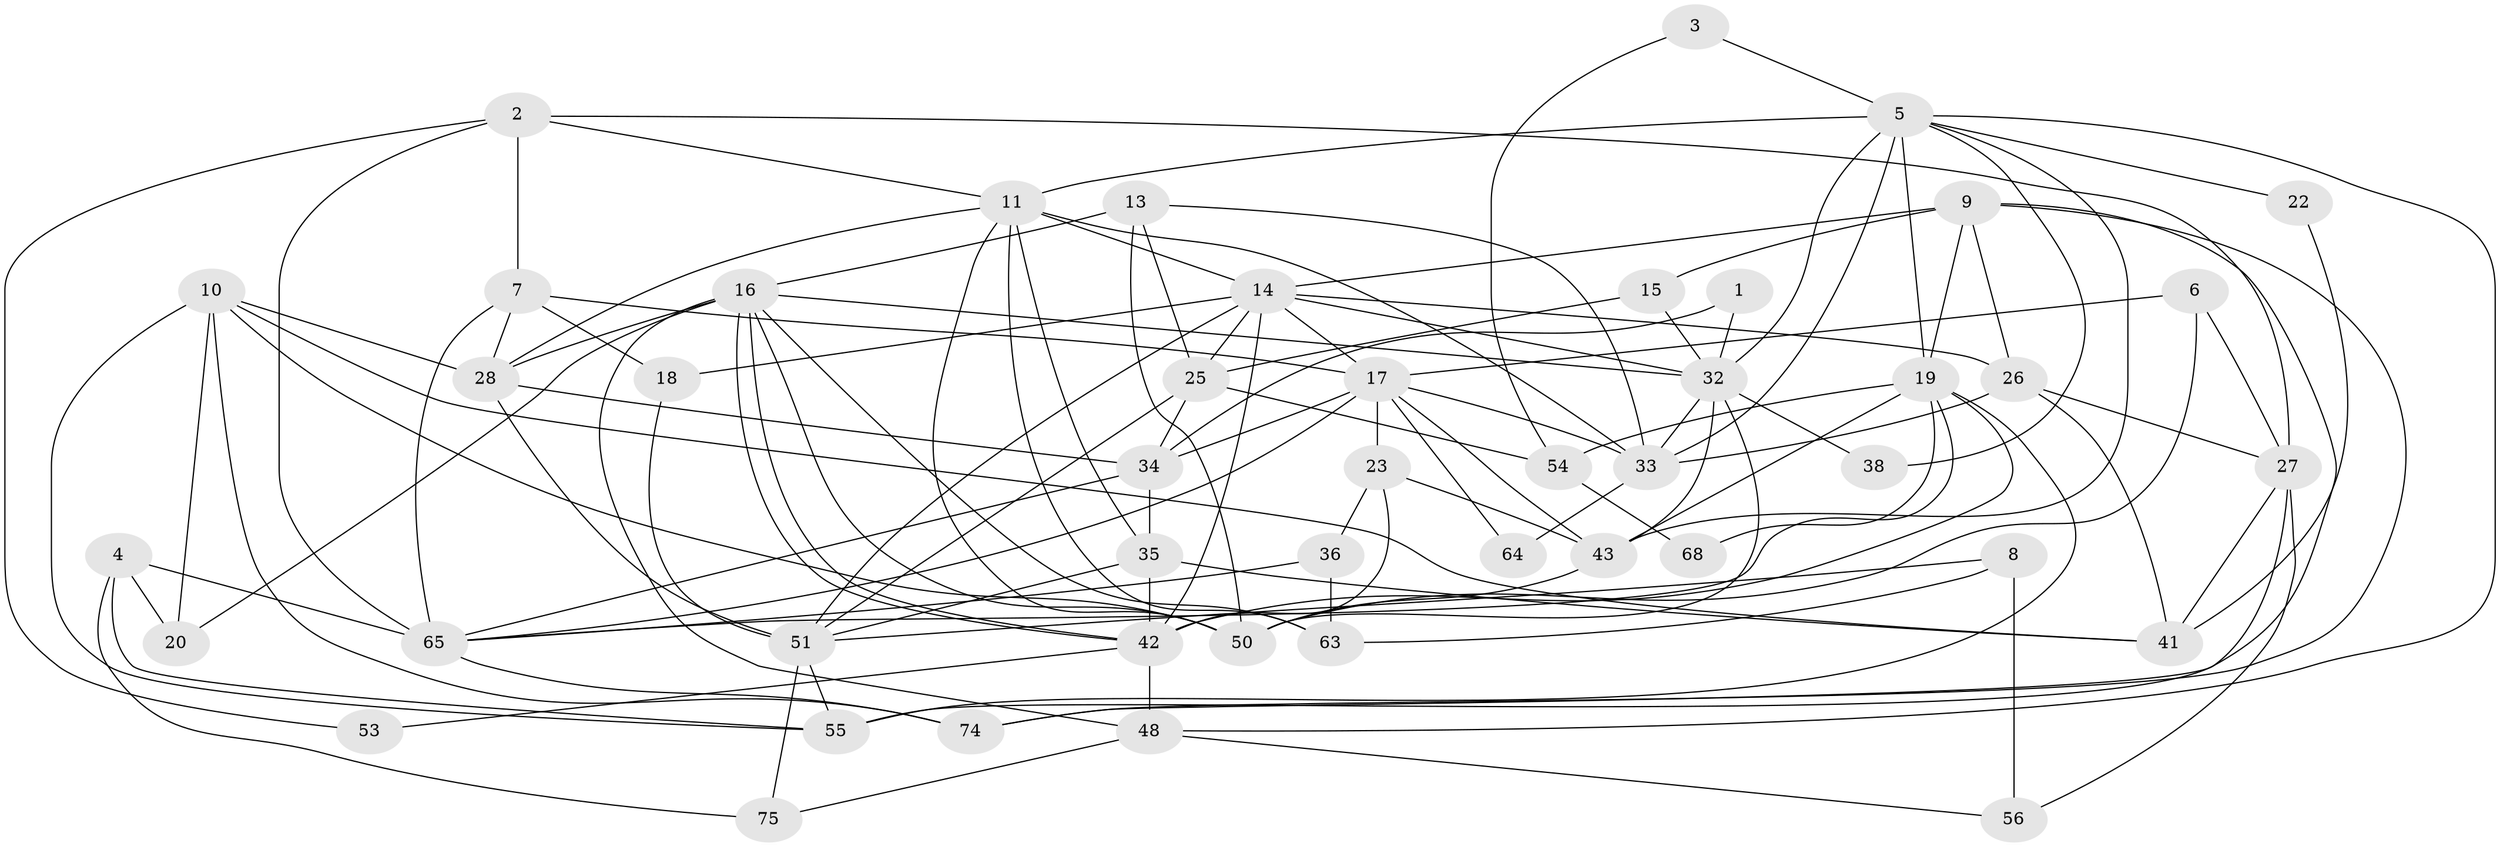 // original degree distribution, {2: 0.12, 4: 0.29333333333333333, 6: 0.09333333333333334, 3: 0.26666666666666666, 5: 0.18666666666666668, 7: 0.02666666666666667, 8: 0.013333333333333334}
// Generated by graph-tools (version 1.1) at 2025/11/02/27/25 16:11:23]
// undirected, 47 vertices, 119 edges
graph export_dot {
graph [start="1"]
  node [color=gray90,style=filled];
  1;
  2 [super="+31"];
  3;
  4;
  5 [super="+12"];
  6 [super="+49"];
  7 [super="+30"];
  8;
  9 [super="+40"];
  10 [super="+66"];
  11 [super="+21"];
  13;
  14 [super="+58"];
  15;
  16 [super="+45"];
  17 [super="+29"];
  18;
  19 [super="+44"];
  20;
  22;
  23 [super="+24"];
  25 [super="+47"];
  26;
  27 [super="+39"];
  28 [super="+60"];
  32 [super="+46"];
  33 [super="+37"];
  34 [super="+59"];
  35 [super="+62"];
  36;
  38;
  41 [super="+67"];
  42 [super="+69"];
  43 [super="+52"];
  48 [super="+61"];
  50 [super="+70"];
  51 [super="+72"];
  53;
  54 [super="+57"];
  55 [super="+73"];
  56;
  63;
  64;
  65 [super="+71"];
  68;
  74;
  75;
  1 -- 32;
  1 -- 34;
  2 -- 65;
  2 -- 27;
  2 -- 53;
  2 -- 11;
  2 -- 7;
  3 -- 5;
  3 -- 54;
  4 -- 20;
  4 -- 75;
  4 -- 55;
  4 -- 65;
  5 -- 11;
  5 -- 38;
  5 -- 43;
  5 -- 32;
  5 -- 33;
  5 -- 19;
  5 -- 22;
  5 -- 48;
  6 -- 17;
  6 -- 50;
  6 -- 27;
  7 -- 18;
  7 -- 65;
  7 -- 17;
  7 -- 28;
  8 -- 63;
  8 -- 56;
  8 -- 51;
  9 -- 15 [weight=2];
  9 -- 14;
  9 -- 19;
  9 -- 74;
  9 -- 55;
  9 -- 26;
  10 -- 20;
  10 -- 55;
  10 -- 41;
  10 -- 50;
  10 -- 74;
  10 -- 28;
  11 -- 33;
  11 -- 50;
  11 -- 35;
  11 -- 14;
  11 -- 63;
  11 -- 28;
  13 -- 25;
  13 -- 33;
  13 -- 16;
  13 -- 50;
  14 -- 42;
  14 -- 17;
  14 -- 32;
  14 -- 18;
  14 -- 51;
  14 -- 25;
  14 -- 26;
  15 -- 32;
  15 -- 25;
  16 -- 42;
  16 -- 42;
  16 -- 20;
  16 -- 48;
  16 -- 50;
  16 -- 28;
  16 -- 63;
  16 -- 32;
  17 -- 65;
  17 -- 34;
  17 -- 64;
  17 -- 33;
  17 -- 23;
  17 -- 43;
  18 -- 51;
  19 -- 43;
  19 -- 65;
  19 -- 68;
  19 -- 54;
  19 -- 55;
  19 -- 42;
  22 -- 41;
  23 -- 36;
  23 -- 42;
  23 -- 43;
  25 -- 51;
  25 -- 54 [weight=2];
  25 -- 34;
  26 -- 27;
  26 -- 33;
  26 -- 41;
  27 -- 56;
  27 -- 74;
  27 -- 41;
  28 -- 51;
  28 -- 34;
  32 -- 38;
  32 -- 50;
  32 -- 33;
  32 -- 43;
  33 -- 64;
  34 -- 65;
  34 -- 35;
  35 -- 42;
  35 -- 51;
  35 -- 41;
  36 -- 63;
  36 -- 65;
  42 -- 53;
  42 -- 48;
  43 -- 50;
  48 -- 75;
  48 -- 56;
  51 -- 75;
  51 -- 55;
  54 -- 68;
  65 -- 74;
}
